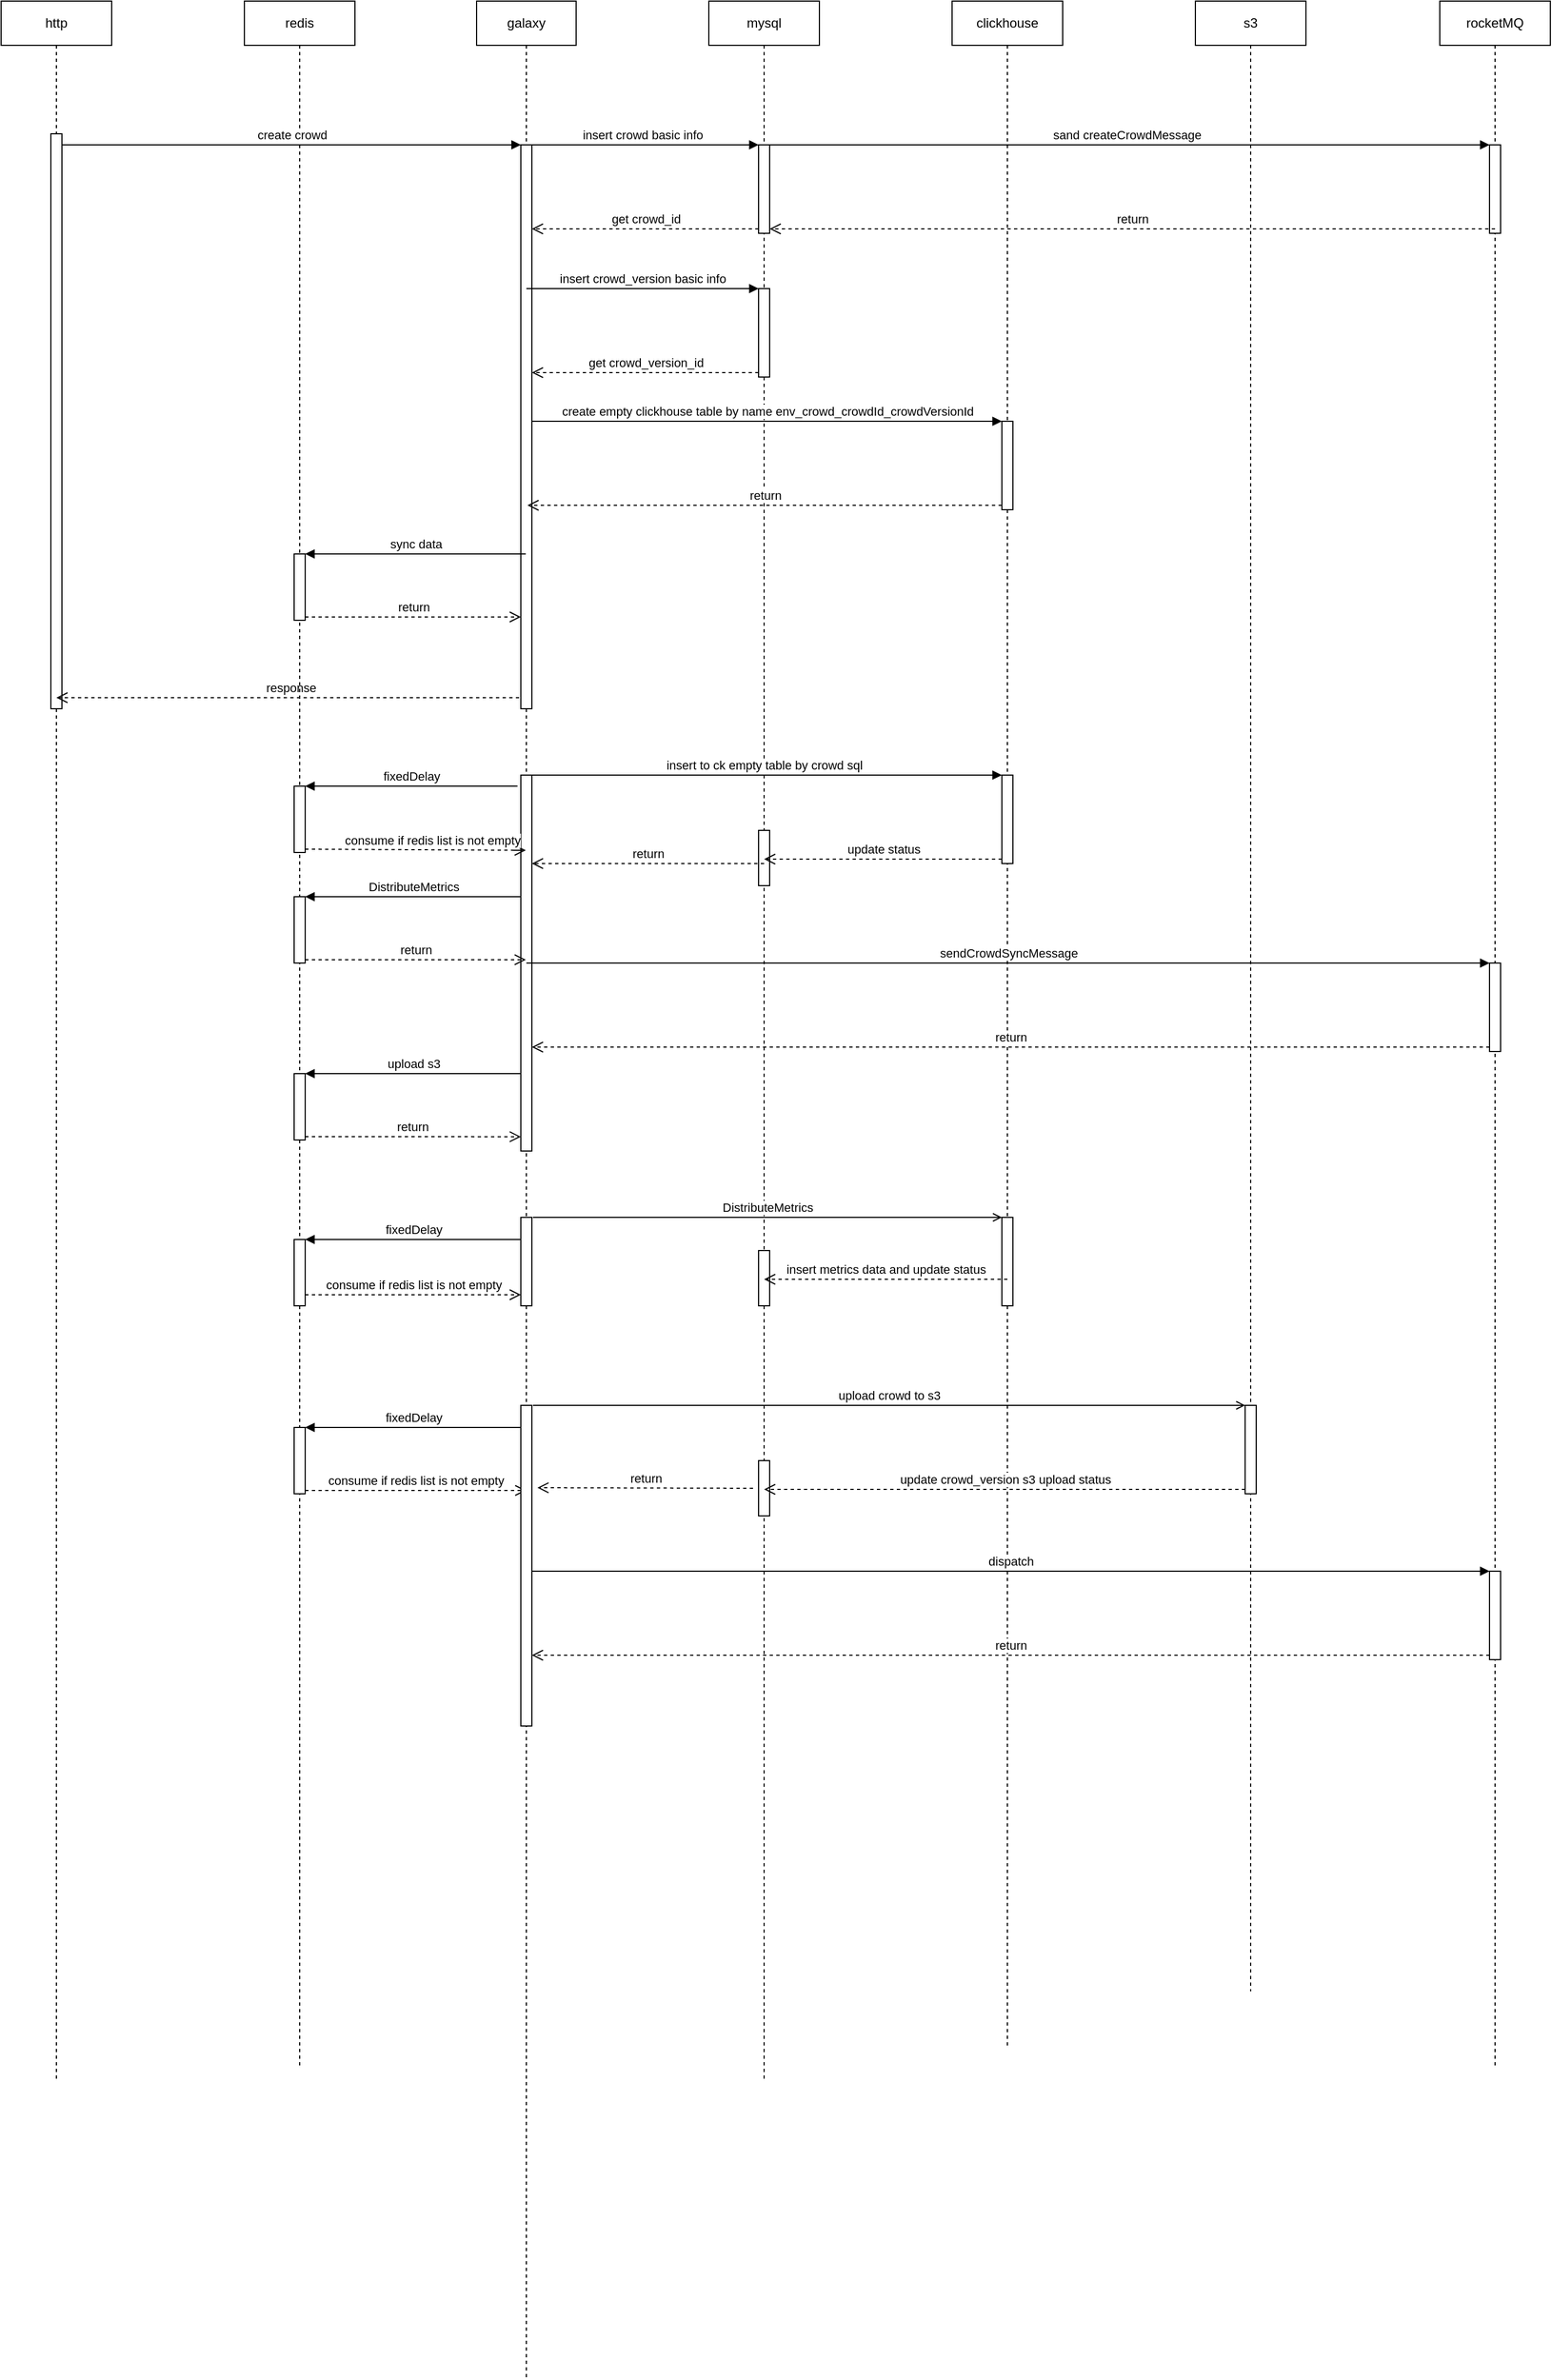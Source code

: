 <mxfile version="14.6.13" type="github"><diagram id="3b42aJm2fyBYaiQfBvRl" name="Page-1"><mxGraphModel dx="1801" dy="714" grid="1" gridSize="10" guides="1" tooltips="1" connect="1" arrows="1" fold="1" page="1" pageScale="1" pageWidth="827" pageHeight="1169" math="0" shadow="0"><root><mxCell id="0"/><mxCell id="1" parent="0"/><mxCell id="A2EsdXkD-UgMLzjx5bGD-1" value="http" style="shape=umlLifeline;perimeter=lifelinePerimeter;whiteSpace=wrap;html=1;container=1;collapsible=0;recursiveResize=0;outlineConnect=0;" vertex="1" parent="1"><mxGeometry x="80" y="100" width="100" height="1880" as="geometry"/></mxCell><mxCell id="A2EsdXkD-UgMLzjx5bGD-37" value="" style="html=1;points=[];perimeter=orthogonalPerimeter;" vertex="1" parent="A2EsdXkD-UgMLzjx5bGD-1"><mxGeometry x="45" y="120" width="10" height="520" as="geometry"/></mxCell><mxCell id="A2EsdXkD-UgMLzjx5bGD-38" value="response" style="html=1;verticalAlign=bottom;endArrow=open;dashed=1;endSize=8;" edge="1" parent="A2EsdXkD-UgMLzjx5bGD-1" source="A2EsdXkD-UgMLzjx5bGD-11"><mxGeometry relative="1" as="geometry"><mxPoint x="140" y="630" as="sourcePoint"/><mxPoint x="50" y="630" as="targetPoint"/></mxGeometry></mxCell><mxCell id="A2EsdXkD-UgMLzjx5bGD-3" value="redis" style="shape=umlLifeline;perimeter=lifelinePerimeter;whiteSpace=wrap;html=1;container=1;collapsible=0;recursiveResize=0;outlineConnect=0;" vertex="1" parent="1"><mxGeometry x="300" y="100" width="100" height="1870" as="geometry"/></mxCell><mxCell id="A2EsdXkD-UgMLzjx5bGD-33" value="" style="html=1;points=[];perimeter=orthogonalPerimeter;" vertex="1" parent="A2EsdXkD-UgMLzjx5bGD-3"><mxGeometry x="45" y="500" width="10" height="60" as="geometry"/></mxCell><mxCell id="A2EsdXkD-UgMLzjx5bGD-46" value="" style="html=1;points=[];perimeter=orthogonalPerimeter;" vertex="1" parent="A2EsdXkD-UgMLzjx5bGD-3"><mxGeometry x="45" y="710" width="10" height="60" as="geometry"/></mxCell><mxCell id="A2EsdXkD-UgMLzjx5bGD-66" value="" style="html=1;points=[];perimeter=orthogonalPerimeter;" vertex="1" parent="A2EsdXkD-UgMLzjx5bGD-3"><mxGeometry x="45" y="1120" width="10" height="60" as="geometry"/></mxCell><mxCell id="A2EsdXkD-UgMLzjx5bGD-69" value="" style="html=1;points=[];perimeter=orthogonalPerimeter;" vertex="1" parent="A2EsdXkD-UgMLzjx5bGD-3"><mxGeometry x="45" y="810" width="10" height="60" as="geometry"/></mxCell><mxCell id="A2EsdXkD-UgMLzjx5bGD-75" value="" style="html=1;points=[];perimeter=orthogonalPerimeter;" vertex="1" parent="A2EsdXkD-UgMLzjx5bGD-3"><mxGeometry x="45" y="970" width="10" height="60" as="geometry"/></mxCell><mxCell id="A2EsdXkD-UgMLzjx5bGD-7" value="mysql" style="shape=umlLifeline;perimeter=lifelinePerimeter;whiteSpace=wrap;html=1;container=1;collapsible=0;recursiveResize=0;outlineConnect=0;" vertex="1" parent="1"><mxGeometry x="720" y="100" width="100" height="1880" as="geometry"/></mxCell><mxCell id="A2EsdXkD-UgMLzjx5bGD-17" value="" style="html=1;points=[];perimeter=orthogonalPerimeter;" vertex="1" parent="A2EsdXkD-UgMLzjx5bGD-7"><mxGeometry x="45" y="130" width="10" height="80" as="geometry"/></mxCell><mxCell id="A2EsdXkD-UgMLzjx5bGD-24" value="" style="html=1;points=[];perimeter=orthogonalPerimeter;" vertex="1" parent="A2EsdXkD-UgMLzjx5bGD-7"><mxGeometry x="45" y="260" width="10" height="80" as="geometry"/></mxCell><mxCell id="A2EsdXkD-UgMLzjx5bGD-26" value="get crowd_version_id" style="html=1;verticalAlign=bottom;endArrow=open;dashed=1;endSize=8;exitX=0;exitY=0.95;" edge="1" source="A2EsdXkD-UgMLzjx5bGD-24" parent="A2EsdXkD-UgMLzjx5bGD-7"><mxGeometry relative="1" as="geometry"><mxPoint x="-160" y="336" as="targetPoint"/></mxGeometry></mxCell><mxCell id="A2EsdXkD-UgMLzjx5bGD-53" value="" style="html=1;points=[];perimeter=orthogonalPerimeter;" vertex="1" parent="A2EsdXkD-UgMLzjx5bGD-7"><mxGeometry x="45" y="750" width="10" height="50" as="geometry"/></mxCell><mxCell id="A2EsdXkD-UgMLzjx5bGD-65" value="" style="html=1;points=[];perimeter=orthogonalPerimeter;" vertex="1" parent="A2EsdXkD-UgMLzjx5bGD-7"><mxGeometry x="45" y="1130" width="10" height="50" as="geometry"/></mxCell><mxCell id="A2EsdXkD-UgMLzjx5bGD-8" value="clickhouse" style="shape=umlLifeline;perimeter=lifelinePerimeter;whiteSpace=wrap;html=1;container=1;collapsible=0;recursiveResize=0;outlineConnect=0;" vertex="1" parent="1"><mxGeometry x="940" y="100" width="100" height="1850" as="geometry"/></mxCell><mxCell id="A2EsdXkD-UgMLzjx5bGD-30" value="" style="html=1;points=[];perimeter=orthogonalPerimeter;" vertex="1" parent="A2EsdXkD-UgMLzjx5bGD-8"><mxGeometry x="45" y="380" width="10" height="80" as="geometry"/></mxCell><mxCell id="A2EsdXkD-UgMLzjx5bGD-31" value="create empty clickhouse table by name env_crowd_crowdId_crowdVersionId" style="html=1;verticalAlign=bottom;endArrow=block;entryX=0;entryY=0;" edge="1" target="A2EsdXkD-UgMLzjx5bGD-30" parent="A2EsdXkD-UgMLzjx5bGD-8"><mxGeometry relative="1" as="geometry"><mxPoint x="-380" y="380" as="sourcePoint"/></mxGeometry></mxCell><mxCell id="A2EsdXkD-UgMLzjx5bGD-50" value="" style="html=1;points=[];perimeter=orthogonalPerimeter;" vertex="1" parent="A2EsdXkD-UgMLzjx5bGD-8"><mxGeometry x="45" y="700" width="10" height="80" as="geometry"/></mxCell><mxCell id="A2EsdXkD-UgMLzjx5bGD-52" value="update status" style="html=1;verticalAlign=bottom;endArrow=open;dashed=1;endSize=8;exitX=0;exitY=0.95;" edge="1" source="A2EsdXkD-UgMLzjx5bGD-50" parent="A2EsdXkD-UgMLzjx5bGD-8"><mxGeometry relative="1" as="geometry"><mxPoint x="-170" y="776" as="targetPoint"/></mxGeometry></mxCell><mxCell id="A2EsdXkD-UgMLzjx5bGD-62" value="" style="html=1;points=[];perimeter=orthogonalPerimeter;" vertex="1" parent="A2EsdXkD-UgMLzjx5bGD-8"><mxGeometry x="45" y="1100" width="10" height="80" as="geometry"/></mxCell><mxCell id="A2EsdXkD-UgMLzjx5bGD-9" value="s3" style="shape=umlLifeline;perimeter=lifelinePerimeter;whiteSpace=wrap;html=1;container=1;collapsible=0;recursiveResize=0;outlineConnect=0;" vertex="1" parent="1"><mxGeometry x="1160" y="100" width="100" height="1800" as="geometry"/></mxCell><mxCell id="A2EsdXkD-UgMLzjx5bGD-10" value="rocketMQ" style="shape=umlLifeline;perimeter=lifelinePerimeter;whiteSpace=wrap;html=1;container=1;collapsible=0;recursiveResize=0;outlineConnect=0;" vertex="1" parent="1"><mxGeometry x="1381" y="100" width="100" height="1870" as="geometry"/></mxCell><mxCell id="A2EsdXkD-UgMLzjx5bGD-21" value="" style="html=1;points=[];perimeter=orthogonalPerimeter;" vertex="1" parent="A2EsdXkD-UgMLzjx5bGD-10"><mxGeometry x="45" y="130" width="10" height="80" as="geometry"/></mxCell><mxCell id="A2EsdXkD-UgMLzjx5bGD-72" value="" style="html=1;points=[];perimeter=orthogonalPerimeter;" vertex="1" parent="A2EsdXkD-UgMLzjx5bGD-10"><mxGeometry x="45" y="870" width="10" height="80" as="geometry"/></mxCell><mxCell id="A2EsdXkD-UgMLzjx5bGD-74" value="return" style="html=1;verticalAlign=bottom;endArrow=open;dashed=1;endSize=8;exitX=0;exitY=0.95;" edge="1" source="A2EsdXkD-UgMLzjx5bGD-72" parent="A2EsdXkD-UgMLzjx5bGD-10"><mxGeometry relative="1" as="geometry"><mxPoint x="-821" y="946" as="targetPoint"/></mxGeometry></mxCell><mxCell id="A2EsdXkD-UgMLzjx5bGD-103" value="" style="html=1;points=[];perimeter=orthogonalPerimeter;" vertex="1" parent="A2EsdXkD-UgMLzjx5bGD-10"><mxGeometry x="45" y="1420" width="10" height="80" as="geometry"/></mxCell><mxCell id="A2EsdXkD-UgMLzjx5bGD-11" value="galaxy" style="shape=umlLifeline;perimeter=lifelinePerimeter;whiteSpace=wrap;html=1;container=1;collapsible=0;recursiveResize=0;outlineConnect=0;" vertex="1" parent="1"><mxGeometry x="510" y="100" width="90" height="2150" as="geometry"/></mxCell><mxCell id="A2EsdXkD-UgMLzjx5bGD-49" value="" style="html=1;points=[];perimeter=orthogonalPerimeter;" vertex="1" parent="A2EsdXkD-UgMLzjx5bGD-11"><mxGeometry x="40" y="700" width="10" height="340" as="geometry"/></mxCell><mxCell id="A2EsdXkD-UgMLzjx5bGD-57" value="" style="html=1;points=[];perimeter=orthogonalPerimeter;" vertex="1" parent="A2EsdXkD-UgMLzjx5bGD-11"><mxGeometry x="40" y="1100" width="10" height="80" as="geometry"/></mxCell><mxCell id="A2EsdXkD-UgMLzjx5bGD-14" value="" style="html=1;points=[];perimeter=orthogonalPerimeter;" vertex="1" parent="1"><mxGeometry x="550" y="230" width="10" height="510" as="geometry"/></mxCell><mxCell id="A2EsdXkD-UgMLzjx5bGD-15" value="create crowd" style="html=1;verticalAlign=bottom;endArrow=block;entryX=0;entryY=0;" edge="1" target="A2EsdXkD-UgMLzjx5bGD-14" parent="1" source="A2EsdXkD-UgMLzjx5bGD-37"><mxGeometry relative="1" as="geometry"><mxPoint x="150" y="230" as="sourcePoint"/></mxGeometry></mxCell><mxCell id="A2EsdXkD-UgMLzjx5bGD-18" value="insert crowd basic info" style="html=1;verticalAlign=bottom;endArrow=block;entryX=0;entryY=0;exitX=0.5;exitY=0;exitDx=0;exitDy=0;exitPerimeter=0;" edge="1" target="A2EsdXkD-UgMLzjx5bGD-17" parent="1" source="A2EsdXkD-UgMLzjx5bGD-14"><mxGeometry relative="1" as="geometry"><mxPoint x="695" y="230" as="sourcePoint"/></mxGeometry></mxCell><mxCell id="A2EsdXkD-UgMLzjx5bGD-19" value="get crowd_id" style="html=1;verticalAlign=bottom;endArrow=open;dashed=1;endSize=8;exitX=0;exitY=0.95;" edge="1" source="A2EsdXkD-UgMLzjx5bGD-17" parent="1" target="A2EsdXkD-UgMLzjx5bGD-14"><mxGeometry relative="1" as="geometry"><mxPoint x="560" y="306" as="targetPoint"/></mxGeometry></mxCell><mxCell id="A2EsdXkD-UgMLzjx5bGD-22" value="sand createCrowdMessage" style="html=1;verticalAlign=bottom;endArrow=block;entryX=0;entryY=0;" edge="1" target="A2EsdXkD-UgMLzjx5bGD-21" parent="1" source="A2EsdXkD-UgMLzjx5bGD-7"><mxGeometry relative="1" as="geometry"><mxPoint x="1356" y="230" as="sourcePoint"/></mxGeometry></mxCell><mxCell id="A2EsdXkD-UgMLzjx5bGD-23" value="return" style="html=1;verticalAlign=bottom;endArrow=open;dashed=1;endSize=8;entryX=1;entryY=0.95;entryDx=0;entryDy=0;entryPerimeter=0;" edge="1" parent="1" target="A2EsdXkD-UgMLzjx5bGD-17"><mxGeometry relative="1" as="geometry"><mxPoint x="1356" y="306" as="targetPoint"/><mxPoint x="1431" y="306" as="sourcePoint"/></mxGeometry></mxCell><mxCell id="A2EsdXkD-UgMLzjx5bGD-25" value="insert crowd_version basic info" style="html=1;verticalAlign=bottom;endArrow=block;entryX=0;entryY=0;" edge="1" target="A2EsdXkD-UgMLzjx5bGD-24" parent="1" source="A2EsdXkD-UgMLzjx5bGD-11"><mxGeometry relative="1" as="geometry"><mxPoint x="695" y="360" as="sourcePoint"/></mxGeometry></mxCell><mxCell id="A2EsdXkD-UgMLzjx5bGD-32" value="return" style="html=1;verticalAlign=bottom;endArrow=open;dashed=1;endSize=8;exitX=0;exitY=0.95;" edge="1" source="A2EsdXkD-UgMLzjx5bGD-30" parent="1"><mxGeometry relative="1" as="geometry"><mxPoint x="556" y="556" as="targetPoint"/></mxGeometry></mxCell><mxCell id="A2EsdXkD-UgMLzjx5bGD-34" value="sync data" style="html=1;verticalAlign=bottom;endArrow=block;entryX=1;entryY=0;" edge="1" target="A2EsdXkD-UgMLzjx5bGD-33" parent="1" source="A2EsdXkD-UgMLzjx5bGD-11"><mxGeometry relative="1" as="geometry"><mxPoint x="415" y="600" as="sourcePoint"/></mxGeometry></mxCell><mxCell id="A2EsdXkD-UgMLzjx5bGD-35" value="return" style="html=1;verticalAlign=bottom;endArrow=open;dashed=1;endSize=8;exitX=1;exitY=0.95;" edge="1" source="A2EsdXkD-UgMLzjx5bGD-33" parent="1" target="A2EsdXkD-UgMLzjx5bGD-14"><mxGeometry relative="1" as="geometry"><mxPoint x="550" y="657" as="targetPoint"/></mxGeometry></mxCell><mxCell id="A2EsdXkD-UgMLzjx5bGD-47" value="fixedDelay" style="html=1;verticalAlign=bottom;endArrow=block;entryX=1;entryY=0;" edge="1" target="A2EsdXkD-UgMLzjx5bGD-46" parent="1"><mxGeometry relative="1" as="geometry"><mxPoint x="547" y="810" as="sourcePoint"/></mxGeometry></mxCell><mxCell id="A2EsdXkD-UgMLzjx5bGD-48" value="consume if redis list is not empty" style="html=1;verticalAlign=bottom;endArrow=open;dashed=1;endSize=8;exitX=1;exitY=0.95;" edge="1" source="A2EsdXkD-UgMLzjx5bGD-46" parent="1" target="A2EsdXkD-UgMLzjx5bGD-11"><mxGeometry relative="1" as="geometry"><mxPoint x="415" y="867" as="targetPoint"/><Array as="points"><mxPoint x="555" y="868"/><mxPoint x="540" y="868"/></Array></mxGeometry></mxCell><mxCell id="A2EsdXkD-UgMLzjx5bGD-51" value="insert to ck empty table by crowd sql" style="html=1;verticalAlign=bottom;endArrow=block;entryX=0;entryY=0;" edge="1" target="A2EsdXkD-UgMLzjx5bGD-50" parent="1" source="A2EsdXkD-UgMLzjx5bGD-11"><mxGeometry relative="1" as="geometry"><mxPoint x="915" y="800" as="sourcePoint"/></mxGeometry></mxCell><mxCell id="A2EsdXkD-UgMLzjx5bGD-54" value="return" style="html=1;verticalAlign=bottom;endArrow=open;dashed=1;endSize=8;" edge="1" parent="1"><mxGeometry relative="1" as="geometry"><mxPoint x="770" y="880" as="sourcePoint"/><mxPoint x="560" y="880" as="targetPoint"/></mxGeometry></mxCell><mxCell id="A2EsdXkD-UgMLzjx5bGD-63" value="DistributeMetrics" style="html=1;verticalAlign=bottom;endArrow=open;entryX=0;entryY=0;exitX=1.1;exitY=0;exitDx=0;exitDy=0;exitPerimeter=0;endFill=0;" edge="1" target="A2EsdXkD-UgMLzjx5bGD-62" parent="1" source="A2EsdXkD-UgMLzjx5bGD-57"><mxGeometry relative="1" as="geometry"><mxPoint x="915" y="1200" as="sourcePoint"/></mxGeometry></mxCell><mxCell id="A2EsdXkD-UgMLzjx5bGD-64" value="insert metrics data and update status" style="html=1;verticalAlign=bottom;endArrow=open;dashed=1;endSize=8;" edge="1" parent="1"><mxGeometry relative="1" as="geometry"><mxPoint x="770" y="1256" as="targetPoint"/><mxPoint x="990" y="1256" as="sourcePoint"/><Array as="points"/></mxGeometry></mxCell><mxCell id="A2EsdXkD-UgMLzjx5bGD-67" value="fixedDelay" style="html=1;verticalAlign=bottom;endArrow=block;entryX=1;entryY=0;" edge="1" target="A2EsdXkD-UgMLzjx5bGD-66" parent="1" source="A2EsdXkD-UgMLzjx5bGD-57"><mxGeometry relative="1" as="geometry"><mxPoint x="415" y="1220" as="sourcePoint"/></mxGeometry></mxCell><mxCell id="A2EsdXkD-UgMLzjx5bGD-70" value="DistributeMetrics" style="html=1;verticalAlign=bottom;endArrow=block;entryX=1;entryY=0;" edge="1" target="A2EsdXkD-UgMLzjx5bGD-69" parent="1" source="A2EsdXkD-UgMLzjx5bGD-49"><mxGeometry relative="1" as="geometry"><mxPoint x="415" y="910" as="sourcePoint"/></mxGeometry></mxCell><mxCell id="A2EsdXkD-UgMLzjx5bGD-71" value="return" style="html=1;verticalAlign=bottom;endArrow=open;dashed=1;endSize=8;exitX=1;exitY=0.95;" edge="1" source="A2EsdXkD-UgMLzjx5bGD-69" parent="1" target="A2EsdXkD-UgMLzjx5bGD-11"><mxGeometry relative="1" as="geometry"><mxPoint x="415" y="967" as="targetPoint"/></mxGeometry></mxCell><mxCell id="A2EsdXkD-UgMLzjx5bGD-73" value="sendCrowdSyncMessage" style="html=1;verticalAlign=bottom;endArrow=block;entryX=0;entryY=0;" edge="1" target="A2EsdXkD-UgMLzjx5bGD-72" parent="1" source="A2EsdXkD-UgMLzjx5bGD-11"><mxGeometry relative="1" as="geometry"><mxPoint x="1356" y="970" as="sourcePoint"/></mxGeometry></mxCell><mxCell id="A2EsdXkD-UgMLzjx5bGD-76" value="upload s3" style="html=1;verticalAlign=bottom;endArrow=block;entryX=1;entryY=0;" edge="1" target="A2EsdXkD-UgMLzjx5bGD-75" parent="1" source="A2EsdXkD-UgMLzjx5bGD-49"><mxGeometry relative="1" as="geometry"><mxPoint x="415" y="1070" as="sourcePoint"/></mxGeometry></mxCell><mxCell id="A2EsdXkD-UgMLzjx5bGD-77" value="return" style="html=1;verticalAlign=bottom;endArrow=open;dashed=1;endSize=8;exitX=1;exitY=0.95;entryX=0;entryY=0.962;entryDx=0;entryDy=0;entryPerimeter=0;" edge="1" source="A2EsdXkD-UgMLzjx5bGD-75" parent="1" target="A2EsdXkD-UgMLzjx5bGD-49"><mxGeometry relative="1" as="geometry"><mxPoint x="415" y="1127" as="targetPoint"/></mxGeometry></mxCell><mxCell id="A2EsdXkD-UgMLzjx5bGD-94" value="" style="html=1;points=[];perimeter=orthogonalPerimeter;" vertex="1" parent="1"><mxGeometry x="345" y="1390" width="10" height="60" as="geometry"/></mxCell><mxCell id="A2EsdXkD-UgMLzjx5bGD-95" value="consume if redis list is not empty" style="html=1;verticalAlign=bottom;endArrow=open;dashed=1;endSize=8;exitX=1;exitY=0.95;" edge="1" parent="1" source="A2EsdXkD-UgMLzjx5bGD-94"><mxGeometry relative="1" as="geometry"><mxPoint x="555" y="1447" as="targetPoint"/></mxGeometry></mxCell><mxCell id="A2EsdXkD-UgMLzjx5bGD-96" value="" style="html=1;points=[];perimeter=orthogonalPerimeter;" vertex="1" parent="1"><mxGeometry x="765" y="1420" width="10" height="50" as="geometry"/></mxCell><mxCell id="A2EsdXkD-UgMLzjx5bGD-97" value="" style="html=1;points=[];perimeter=orthogonalPerimeter;" vertex="1" parent="1"><mxGeometry x="1205" y="1370" width="10" height="80" as="geometry"/></mxCell><mxCell id="A2EsdXkD-UgMLzjx5bGD-98" value="" style="html=1;points=[];perimeter=orthogonalPerimeter;" vertex="1" parent="1"><mxGeometry x="550" y="1370" width="10" height="290" as="geometry"/></mxCell><mxCell id="A2EsdXkD-UgMLzjx5bGD-99" value="upload crowd to s3" style="html=1;verticalAlign=bottom;endArrow=open;entryX=0;entryY=0;exitX=1.1;exitY=0;exitDx=0;exitDy=0;exitPerimeter=0;endFill=0;" edge="1" parent="1" source="A2EsdXkD-UgMLzjx5bGD-98" target="A2EsdXkD-UgMLzjx5bGD-97"><mxGeometry relative="1" as="geometry"><mxPoint x="920" y="1370" as="sourcePoint"/></mxGeometry></mxCell><mxCell id="A2EsdXkD-UgMLzjx5bGD-100" value="update crowd_version s3 upload status" style="html=1;verticalAlign=bottom;endArrow=open;dashed=1;endSize=8;exitX=0;exitY=0.95;entryX=0.5;entryY=0.52;entryDx=0;entryDy=0;entryPerimeter=0;" edge="1" parent="1" source="A2EsdXkD-UgMLzjx5bGD-97" target="A2EsdXkD-UgMLzjx5bGD-96"><mxGeometry relative="1" as="geometry"><mxPoint x="920" y="1446" as="targetPoint"/></mxGeometry></mxCell><mxCell id="A2EsdXkD-UgMLzjx5bGD-101" value="fixedDelay" style="html=1;verticalAlign=bottom;endArrow=block;entryX=1;entryY=0;" edge="1" parent="1" source="A2EsdXkD-UgMLzjx5bGD-98" target="A2EsdXkD-UgMLzjx5bGD-94"><mxGeometry relative="1" as="geometry"><mxPoint x="420" y="1390" as="sourcePoint"/></mxGeometry></mxCell><mxCell id="A2EsdXkD-UgMLzjx5bGD-68" value="consume if redis list is not empty" style="html=1;verticalAlign=bottom;endArrow=open;dashed=1;endSize=8;exitX=1;exitY=0.95;" edge="1" parent="1"><mxGeometry relative="1" as="geometry"><mxPoint x="550" y="1270" as="targetPoint"/><mxPoint x="355" y="1270" as="sourcePoint"/></mxGeometry></mxCell><mxCell id="A2EsdXkD-UgMLzjx5bGD-102" value="return" style="html=1;verticalAlign=bottom;endArrow=open;dashed=1;endSize=8;" edge="1" parent="1"><mxGeometry relative="1" as="geometry"><mxPoint x="760" y="1445" as="sourcePoint"/><mxPoint x="565" y="1444.5" as="targetPoint"/></mxGeometry></mxCell><mxCell id="A2EsdXkD-UgMLzjx5bGD-104" value="dispatch" style="html=1;verticalAlign=bottom;endArrow=block;entryX=0;entryY=0;" edge="1" target="A2EsdXkD-UgMLzjx5bGD-103" parent="1" source="A2EsdXkD-UgMLzjx5bGD-98"><mxGeometry relative="1" as="geometry"><mxPoint x="1356" y="1480" as="sourcePoint"/></mxGeometry></mxCell><mxCell id="A2EsdXkD-UgMLzjx5bGD-105" value="return" style="html=1;verticalAlign=bottom;endArrow=open;dashed=1;endSize=8;exitX=0;exitY=0.95;" edge="1" source="A2EsdXkD-UgMLzjx5bGD-103" parent="1" target="A2EsdXkD-UgMLzjx5bGD-98"><mxGeometry relative="1" as="geometry"><mxPoint x="1356" y="1556" as="targetPoint"/></mxGeometry></mxCell></root></mxGraphModel></diagram></mxfile>